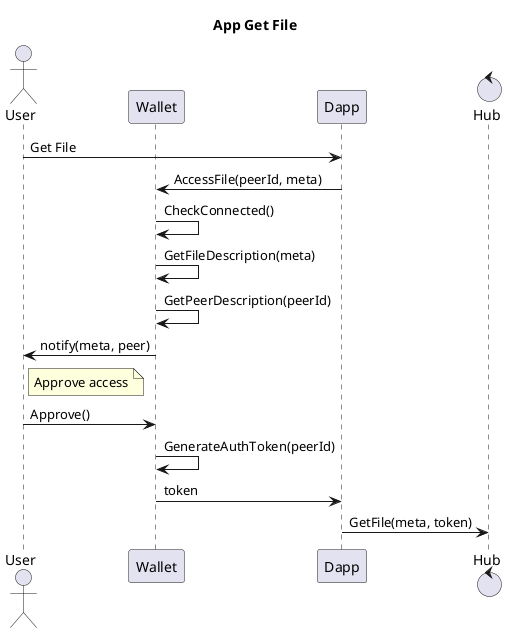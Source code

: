 @startuml

Title App Get File

actor User
participant Wallet
participant Dapp
control Hub

User -> Dapp: Get File
Dapp -> Wallet: AccessFile(peerId, meta)
Wallet -> Wallet: CheckConnected()

Wallet -> Wallet: GetFileDescription(meta)
Wallet -> Wallet: GetPeerDescription(peerId)

Wallet -> User: notify(meta, peer)

note right of User: Approve access

User -> Wallet: Approve()
Wallet -> Wallet: GenerateAuthToken(peerId)
Wallet -> Dapp: token
Dapp -> Hub: GetFile(meta, token)


@enduml
